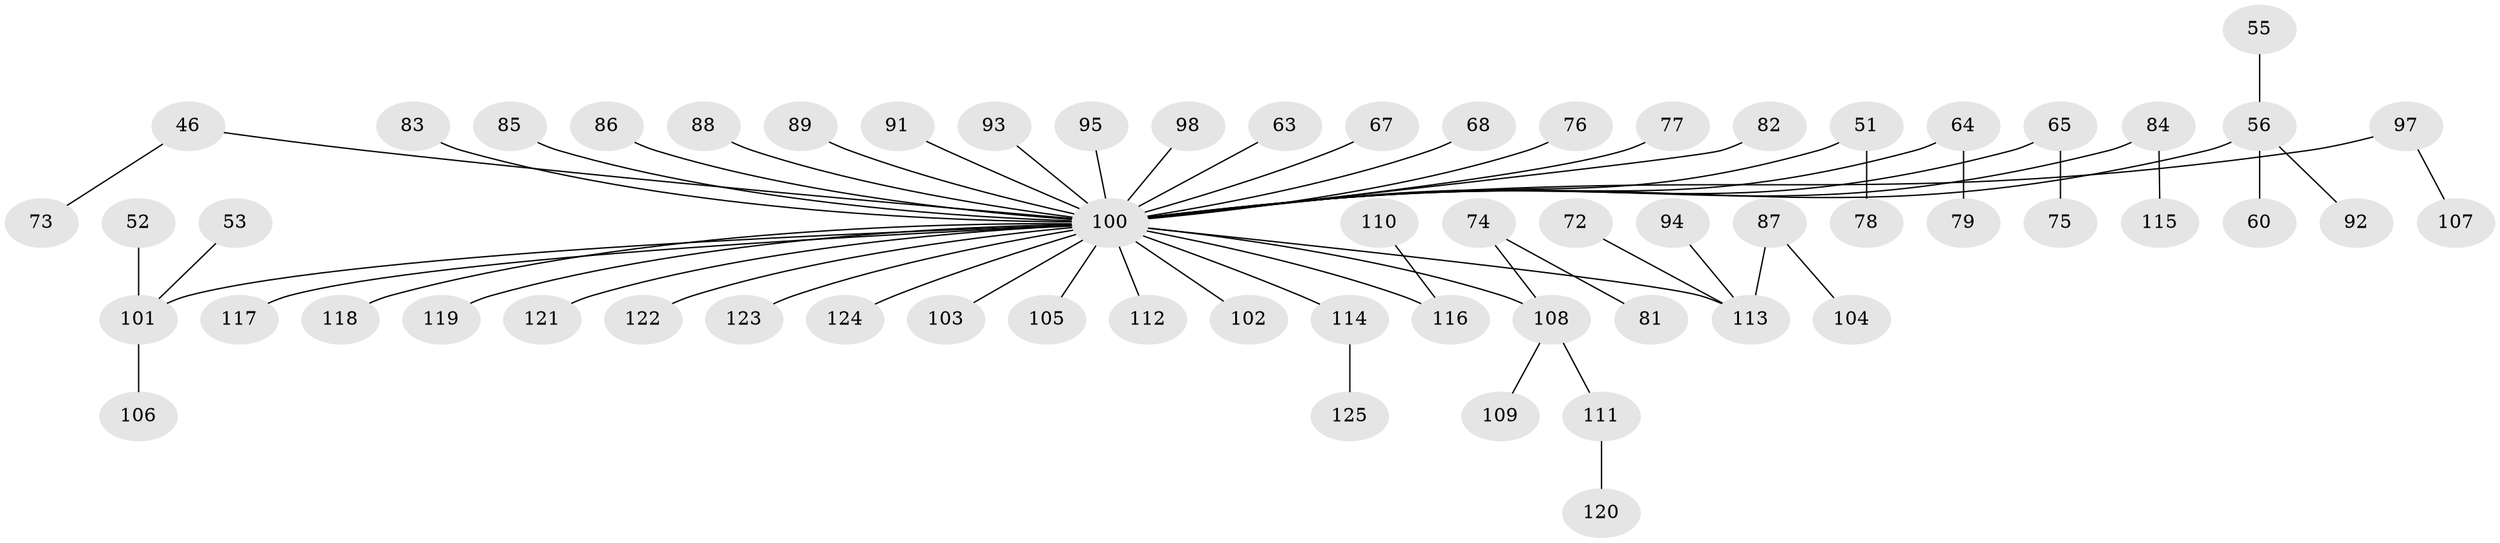 // original degree distribution, {6: 0.024, 4: 0.08, 3: 0.128, 2: 0.232, 10: 0.008, 1: 0.512, 5: 0.016}
// Generated by graph-tools (version 1.1) at 2025/52/03/09/25 04:52:53]
// undirected, 62 vertices, 61 edges
graph export_dot {
graph [start="1"]
  node [color=gray90,style=filled];
  46;
  51;
  52;
  53;
  55;
  56 [super="+39+50"];
  60;
  63;
  64;
  65;
  67;
  68;
  72;
  73;
  74;
  75;
  76;
  77;
  78;
  79;
  81;
  82;
  83;
  84;
  85;
  86;
  87;
  88;
  89;
  91;
  92;
  93;
  94;
  95;
  97;
  98;
  100 [super="+96+99+31+49+57+32+35+61+38+42"];
  101 [super="+27"];
  102;
  103;
  104;
  105;
  106;
  107;
  108 [super="+66+43"];
  109;
  110;
  111;
  112;
  113 [super="+58"];
  114;
  115;
  116 [super="+90"];
  117;
  118;
  119;
  120;
  121;
  122;
  123;
  124;
  125;
  46 -- 73;
  46 -- 100;
  51 -- 78;
  51 -- 100;
  52 -- 101;
  53 -- 101;
  55 -- 56;
  56 -- 60;
  56 -- 92;
  56 -- 100;
  63 -- 100;
  64 -- 79;
  64 -- 100;
  65 -- 75;
  65 -- 100;
  67 -- 100;
  68 -- 100;
  72 -- 113;
  74 -- 81;
  74 -- 108;
  76 -- 100;
  77 -- 100;
  82 -- 100;
  83 -- 100;
  84 -- 115;
  84 -- 100;
  85 -- 100;
  86 -- 100;
  87 -- 104;
  87 -- 113;
  88 -- 100;
  89 -- 100;
  91 -- 100;
  93 -- 100;
  94 -- 113;
  95 -- 100;
  97 -- 107;
  97 -- 100;
  98 -- 100;
  100 -- 119;
  100 -- 102;
  100 -- 103;
  100 -- 105;
  100 -- 108;
  100 -- 112;
  100 -- 114;
  100 -- 117;
  100 -- 118;
  100 -- 121;
  100 -- 122;
  100 -- 124;
  100 -- 123;
  100 -- 116;
  100 -- 101;
  100 -- 113;
  101 -- 106;
  108 -- 109;
  108 -- 111;
  110 -- 116;
  111 -- 120;
  114 -- 125;
}
